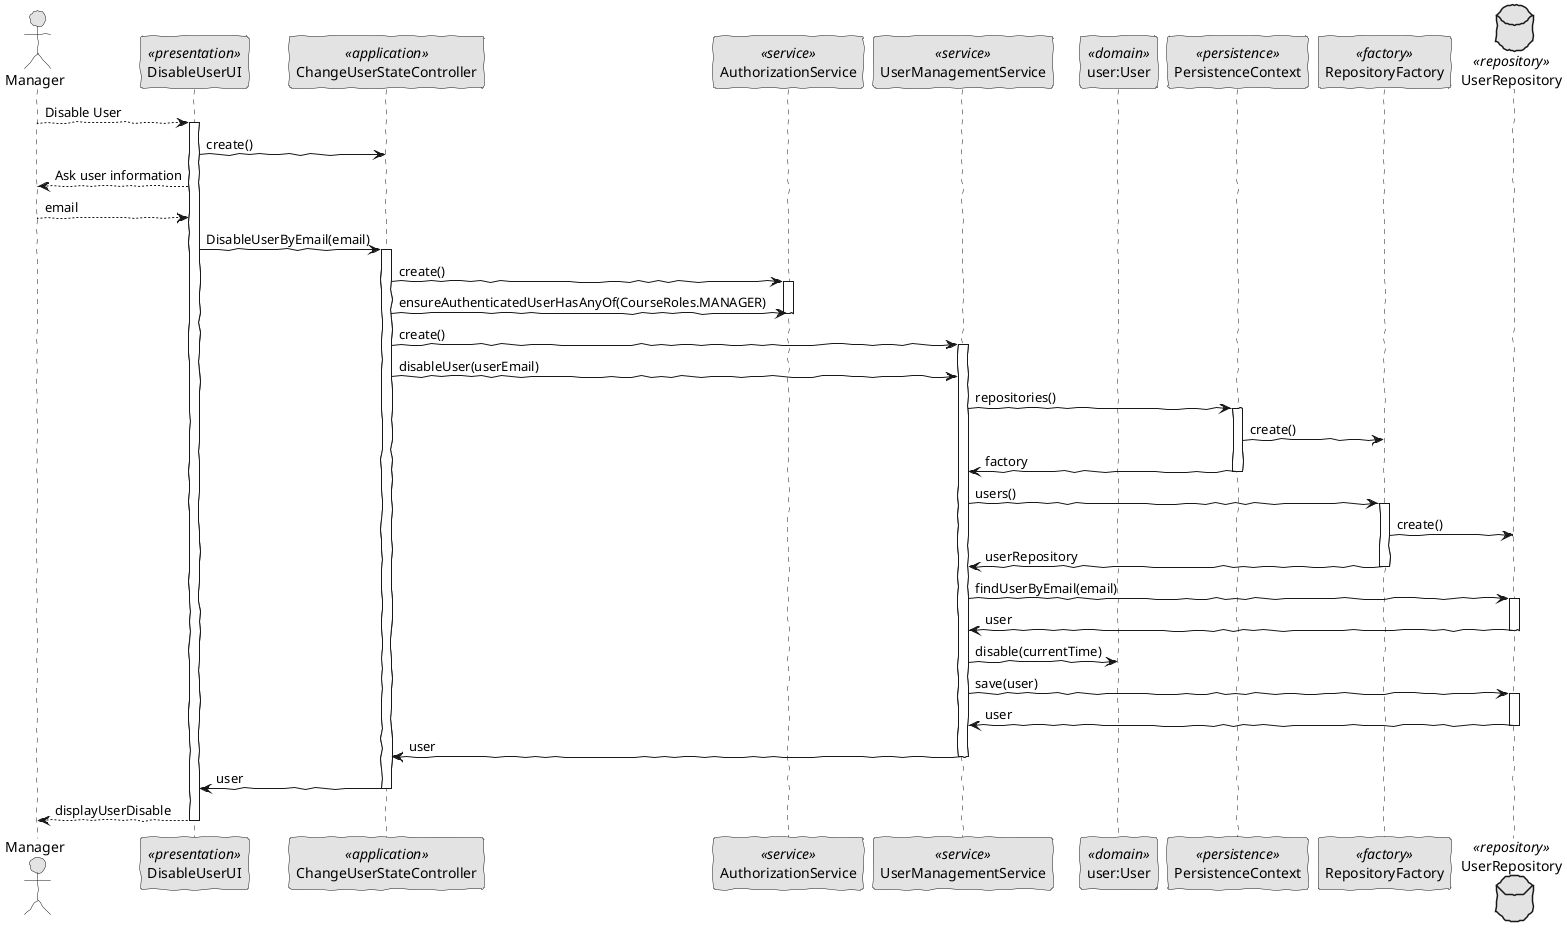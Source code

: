 @startuml
'http://plantuml.com/skinparam.html
skinparam handwritten true
skinparam monochrome true
skinparam packageStyle rect
skinparam defaultFontName FG Virgil
skinparam shadowing false

actor Manager as Actor
participant DisableUserUI as UI <<presentation>>
participant ChangeUserStateController as Controller <<application>>
participant AuthorizationService as AuthzService <<service>>
participant UserManagementService as Service <<service>>
participant "user:User" as Domain <<domain>>
participant PersistenceContext as Persistence <<persistence>>
participant RepositoryFactory as Factory <<factory>>
database UserRepository as Repository <<repository>>


Actor --> UI: Disable User
activate UI
    UI -> Controller: create()
    UI --> Actor: Ask user information

    Actor --> UI: email
        
    UI -> Controller: DisableUserByEmail(email)
    activate Controller
        Controller -> AuthzService: create()
        activate AuthzService
        Controller -> AuthzService: ensureAuthenticatedUserHasAnyOf(CourseRoles.MANAGER)
        deactivate AuthzService

        Controller -> Service: create()
        activate Service
        Controller -> Service: disableUser(userEmail)

        Service -> Persistence: repositories()
        activate Persistence
        Persistence -> Factory: create()
        Persistence -> Service: factory
        deactivate Persistence

        Service -> Factory: users()
        activate Factory
        Factory -> Repository: create()
        Factory -> Service: userRepository
        deactivate Factory


        Service -> Repository: findUserByEmail(email)
        activate Repository
        Repository -> Service: user
        deactivate Repository

        Service -> Domain: disable(currentTime)

        Service -> Repository: save(user)
        activate Repository
        Repository -> Service: user
        deactivate Repository

        Service -> Controller: user
        deactivate Service

        Controller -> UI:user
        deactivate Controller
        UI --> Actor: displayUserDisable

deactivate UI
@enduml
